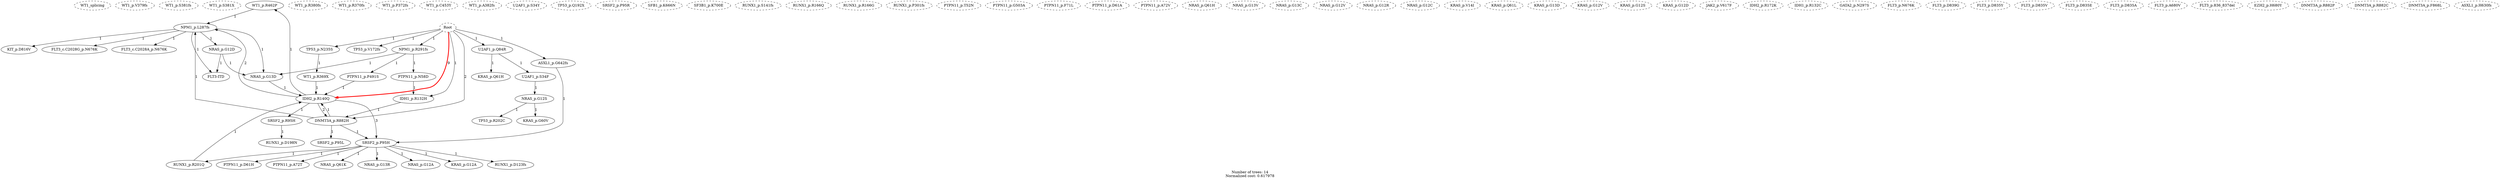 digraph T {
	label="Number of trees: 14\nNormalized cost: 0.617978"
	88 [style=dashed, label="WT1_splicing"]
	87 [style=dashed, label="WT1_p.V379fs"]
	86 [style=dashed, label="WT1_p.S381fs"]
	85 [style=dashed, label="WT1_p.S381X"]
	84 [label="WT1_p.R462P"]
	83 [style=dashed, label="WT1_p.R380fs"]
	82 [style=dashed, label="WT1_p.R370fs"]
	81 [label="WT1_p.R369X"]
	80 [style=dashed, label="WT1_p.P372fs"]
	79 [style=dashed, label="WT1_p.C453Y"]
	78 [style=dashed, label="WT1_p.A382fs"]
	77 [style=dashed, label="U2AF1_p.S34Y"]
	76 [label="U2AF1_p.S34F"]
	75 [label="U2AF1_p.Q84R"]
	74 [label="TP53_p.V172fs"]
	73 [label="TP53_p.R202C"]
	72 [style=dashed, label="TP53_p.Q192X"]
	71 [label="TP53_p.N235S"]
	70 [label="SRSF2_p.R95H"]
	69 [style=dashed, label="SRSF2_p.P95R"]
	68 [label="SRSF2_p.P95L"]
	67 [label="SRSF2_p.P95H"]
	66 [style=dashed, label="SFB1_p.K666N"]
	65 [style=dashed, label="SF3B1_p.K700E"]
	64 [style=dashed, label="Root"]
	63 [style=dashed, label="RUNX1_p.S141fs"]
	62 [label="RUNX1_p.R201Q"]
	61 [style=dashed, label="RUNX1_p.R166Q"]
	60 [style=dashed, label="RUNX1_p.R166G"]
	59 [style=dashed, label="RUNX1_p.P301fs"]
	58 [label="RUNX1_p.D198N"]
	57 [label="RUNX1_p.D123fs"]
	56 [style=dashed, label="PTPN11_p.T52N"]
	55 [label="PTPN11_p.P491S"]
	54 [label="PTPN11_p.N58D"]
	53 [style=dashed, label="PTPN11_p.G503A"]
	52 [style=dashed, label="PTPN11_p.F71L"]
	51 [label="PTPN11_p.D61H"]
	50 [style=dashed, label="PTPN11_p.D61A"]
	49 [style=dashed, label="PTPN11_p.A72V"]
	48 [label="PTPN11_p.A72T"]
	47 [label="NRAS_p.Q61K"]
	46 [style=dashed, label="NRAS_p.Q61H"]
	45 [style=dashed, label="NRAS_p.G13V"]
	44 [label="NRAS_p.G13R"]
	43 [label="NRAS_p.G13D"]
	42 [style=dashed, label="NRAS_p.G13C"]
	41 [style=dashed, label="NRAS_p.G12V"]
	40 [label="NRAS_p.G12S"]
	39 [style=dashed, label="NRAS_p.G12R"]
	38 [label="NRAS_p.G12D"]
	37 [style=dashed, label="NRAS_p.G12C"]
	36 [label="NRAS_p.G12A"]
	35 [label="NPM1_p.R291fs"]
	34 [label="NPM1_p.L287fs"]
	33 [style=dashed, label="KRAS_p.V14I"]
	32 [style=dashed, label="KRAS_p.Q61L"]
	31 [label="KRAS_p.Q61H"]
	30 [label="KRAS_p.G60V"]
	29 [style=dashed, label="KRAS_p.G13D"]
	28 [style=dashed, label="KRAS_p.G12V"]
	27 [style=dashed, label="KRAS_p.G12S"]
	26 [style=dashed, label="KRAS_p.G12D"]
	25 [label="KRAS_p.G12A"]
	24 [label="KIT_p.D816V"]
	23 [style=dashed, label="JAK2_p.V617F"]
	22 [style=dashed, label="IDH2_p.R172K"]
	21 [label="IDH2_p.R140Q"]
	20 [label="IDH1_p.R132H"]
	19 [style=dashed, label="IDH1_p.R132C"]
	18 [style=dashed, label="GATA2_p.N297S"]
	17 [style=dashed, label="FLT3_p.N676K"]
	16 [style=dashed, label="FLT3_p.D839G"]
	15 [style=dashed, label="FLT3_p.D835Y"]
	14 [style=dashed, label="FLT3_p.D835V"]
	13 [style=dashed, label="FLT3_p.D835E"]
	12 [style=dashed, label="FLT3_p.D835A"]
	11 [style=dashed, label="FLT3_p.A680V"]
	10 [style=dashed, label="FLT3_p.836_837del"]
	9 [label="FLT3_c.C2028G_p.N676K"]
	8 [label="FLT3_c.C2028A_p.N676K"]
	7 [label="FLT3-ITD"]
	6 [style=dashed, label="EZH2_p.H680Y"]
	5 [style=dashed, label="DNMT3A_p.R882P"]
	4 [label="DNMT3A_p.R882H"]
	3 [style=dashed, label="DNMT3A_p.R882C"]
	2 [style=dashed, label="DNMT3A_p.F868L"]
	1 [style=dashed, label="ASXL1_p.H630fs"]
	0 [label="ASXL1_p.G642fs"]
	84 -> 34 [label="1"]
	81 -> 21 [label="1"]
	76 -> 40 [label="1"]
	75 -> 76 [label="1"]
	75 -> 31 [label="1"]
	71 -> 81 [label="1"]
	70 -> 58 [label="1"]
	67 -> 62 [label="1"]
	67 -> 57 [label="1"]
	67 -> 51 [label="1"]
	67 -> 48 [label="1"]
	67 -> 47 [label="1"]
	67 -> 44 [label="1"]
	67 -> 36 [label="1"]
	67 -> 25 [label="1"]
	64 -> 75 [label="1"]
	64 -> 74 [label="1"]
	64 -> 71 [label="1"]
	64 -> 35 [label="1"]
	64 -> 21 [label="9",penwidth=3,color=red]
	64 -> 20 [label="1"]
	64 -> 4 [label="2"]
	64 -> 0 [label="1"]
	62 -> 21 [label="1"]
	55 -> 21 [label="1"]
	54 -> 20 [label="1"]
	43 -> 21 [label="1"]
	40 -> 73 [label="1"]
	40 -> 30 [label="1"]
	38 -> 43 [label="1"]
	38 -> 7 [label="1"]
	35 -> 55 [label="1"]
	35 -> 54 [label="1"]
	35 -> 43 [label="1"]
	34 -> 43 [label="1"]
	34 -> 38 [label="1"]
	34 -> 24 [label="1"]
	34 -> 9 [label="1"]
	34 -> 8 [label="1"]
	34 -> 7 [label="1"]
	21 -> 84 [label="1"]
	21 -> 70 [label="1"]
	21 -> 67 [label="3"]
	21 -> 34 [label="2"]
	21 -> 4 [label="2"]
	20 -> 4 [label="1"]
	4 -> 68 [label="1"]
	4 -> 67 [label="1"]
	4 -> 34 [label="1"]
	4 -> 21 [label="1"]
	0 -> 67 [label="1"]
}

